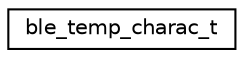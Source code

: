 digraph "Graphical Class Hierarchy"
{
  edge [fontname="Helvetica",fontsize="10",labelfontname="Helvetica",labelfontsize="10"];
  node [fontname="Helvetica",fontsize="10",shape=record];
  rankdir="LR";
  Node1 [label="ble_temp_charac_t",height=0.2,width=0.4,color="black", fillcolor="white", style="filled",URL="$structble__temp__charac__t.html"];
}
